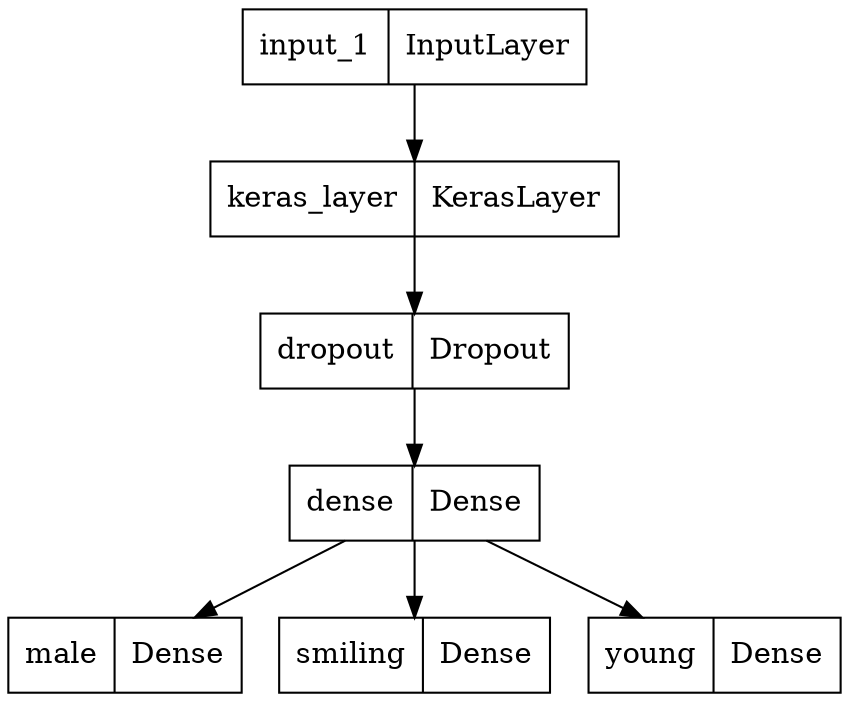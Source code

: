 digraph G {
	graph [concentrate=True, dpi=96, rankdir=TB];
	node [label="\N", shape=record];
	graph [bb="0,0,340,324"];
	1581214552800 [label="input_1|InputLayer", pos="166,306", rects="98,288,157,324 157,288,235,324", width="1.89", height="0.50"];
	1581214818704 [label="keras_layer|KerasLayer", pos="166,234", rects="85,216,166,252 166,216,247,252", width="2.25", height="0.50"];
	1581214819664 [label="dropout|Dropout", pos="166,162", rects="105,144,165,180 165,144,228,180", width="1.69", height="0.50"];
	1581215806752 [label="dense|Dense", pos="166,90", rects="117,72,165,108 165,72,216,108", width="1.36", height="0.50"];
	1581465963008 [label="male|Dense", pos="47,18", rects="0,0,43,36 43,0,94,36", width="1.31", height="0.50"];
	1581465971872 [label="smiling|Dense", pos="166,18", rects="112,0,170,36 170,0,221,36", width="1.50", height="0.50"];
	1581465971536 [label="young|Dense", pos="289,18", rects="238,0,289,36 289,0,340,36", width="1.42", height="0.50"];
	1581214552800 -> 1581214818704 [pos="e,166,252 166,288 166,280 166,271 166,262"];
	1581214818704 -> 1581214819664 [pos="e,166,180 166,216 166,208 166,199 166,190"];
	1581214819664 -> 1581215806752 [pos="e,166,108 166,144 166,136 166,127 166,118"];
	1581215806752 -> 1581465963008 [pos="e,77,36 136,72 121,63 102,51 86,41"];
	1581215806752 -> 1581465971872 [pos="e,166,36 166,72 166,64 166,55 166,46"];
	1581215806752 -> 1581465971536 [pos="e,258,36 197,72 213,63 232,51 249,41"];
}
